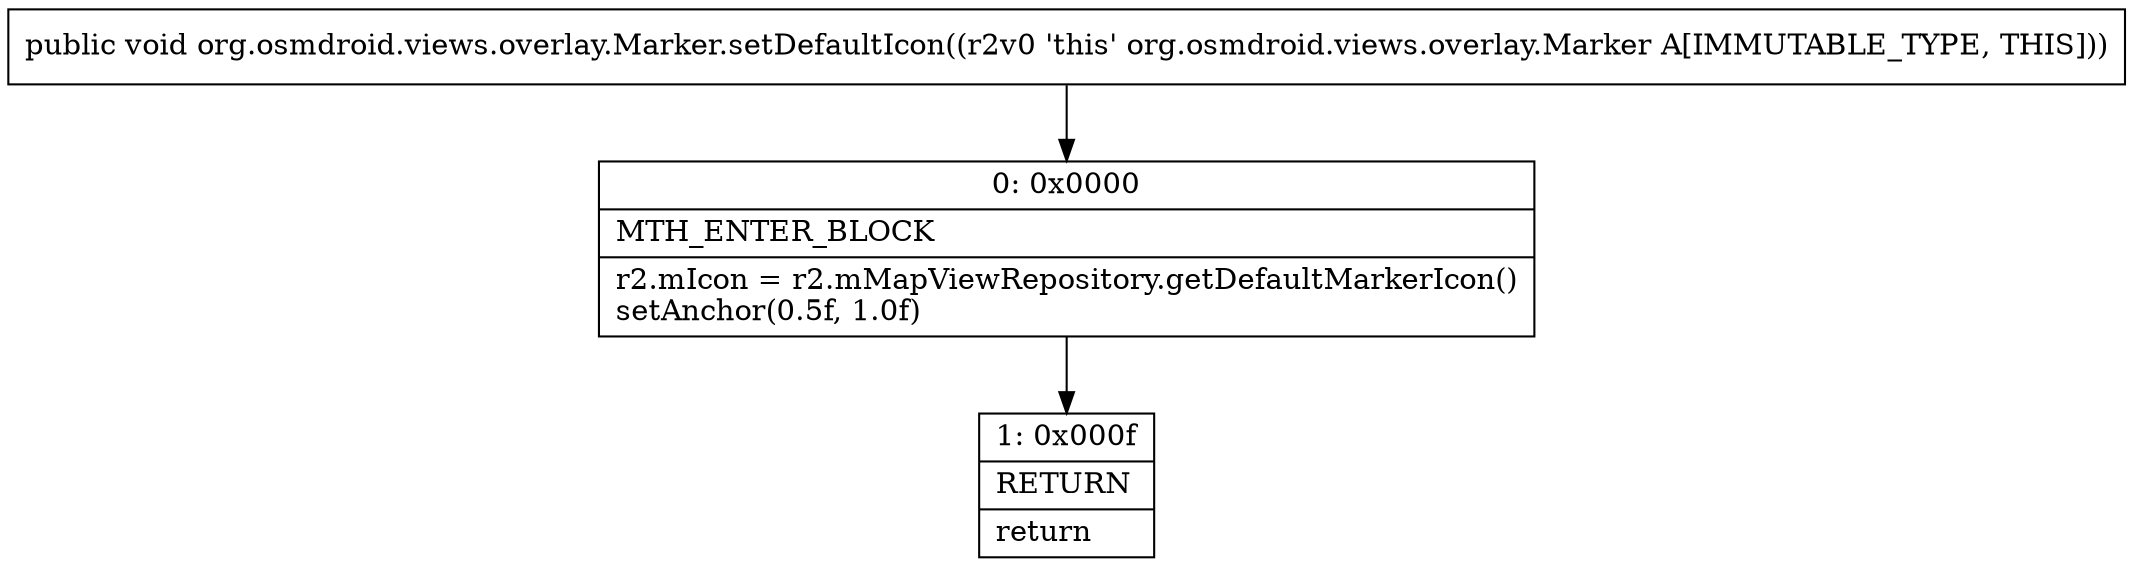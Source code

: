 digraph "CFG fororg.osmdroid.views.overlay.Marker.setDefaultIcon()V" {
Node_0 [shape=record,label="{0\:\ 0x0000|MTH_ENTER_BLOCK\l|r2.mIcon = r2.mMapViewRepository.getDefaultMarkerIcon()\lsetAnchor(0.5f, 1.0f)\l}"];
Node_1 [shape=record,label="{1\:\ 0x000f|RETURN\l|return\l}"];
MethodNode[shape=record,label="{public void org.osmdroid.views.overlay.Marker.setDefaultIcon((r2v0 'this' org.osmdroid.views.overlay.Marker A[IMMUTABLE_TYPE, THIS])) }"];
MethodNode -> Node_0;
Node_0 -> Node_1;
}

